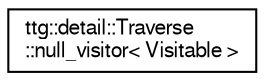 digraph "Graphical Class Hierarchy"
{
 // LATEX_PDF_SIZE
  edge [fontname="FreeSans",fontsize="10",labelfontname="FreeSans",labelfontsize="10"];
  node [fontname="FreeSans",fontsize="10",shape=record];
  rankdir="LR";
  Node0 [label="ttg::detail::Traverse\l::null_visitor\< Visitable \>",height=0.2,width=0.4,color="black", fillcolor="white", style="filled",URL="$structttg_1_1detail_1_1_traverse_1_1null__visitor.html",tooltip=" "];
}
